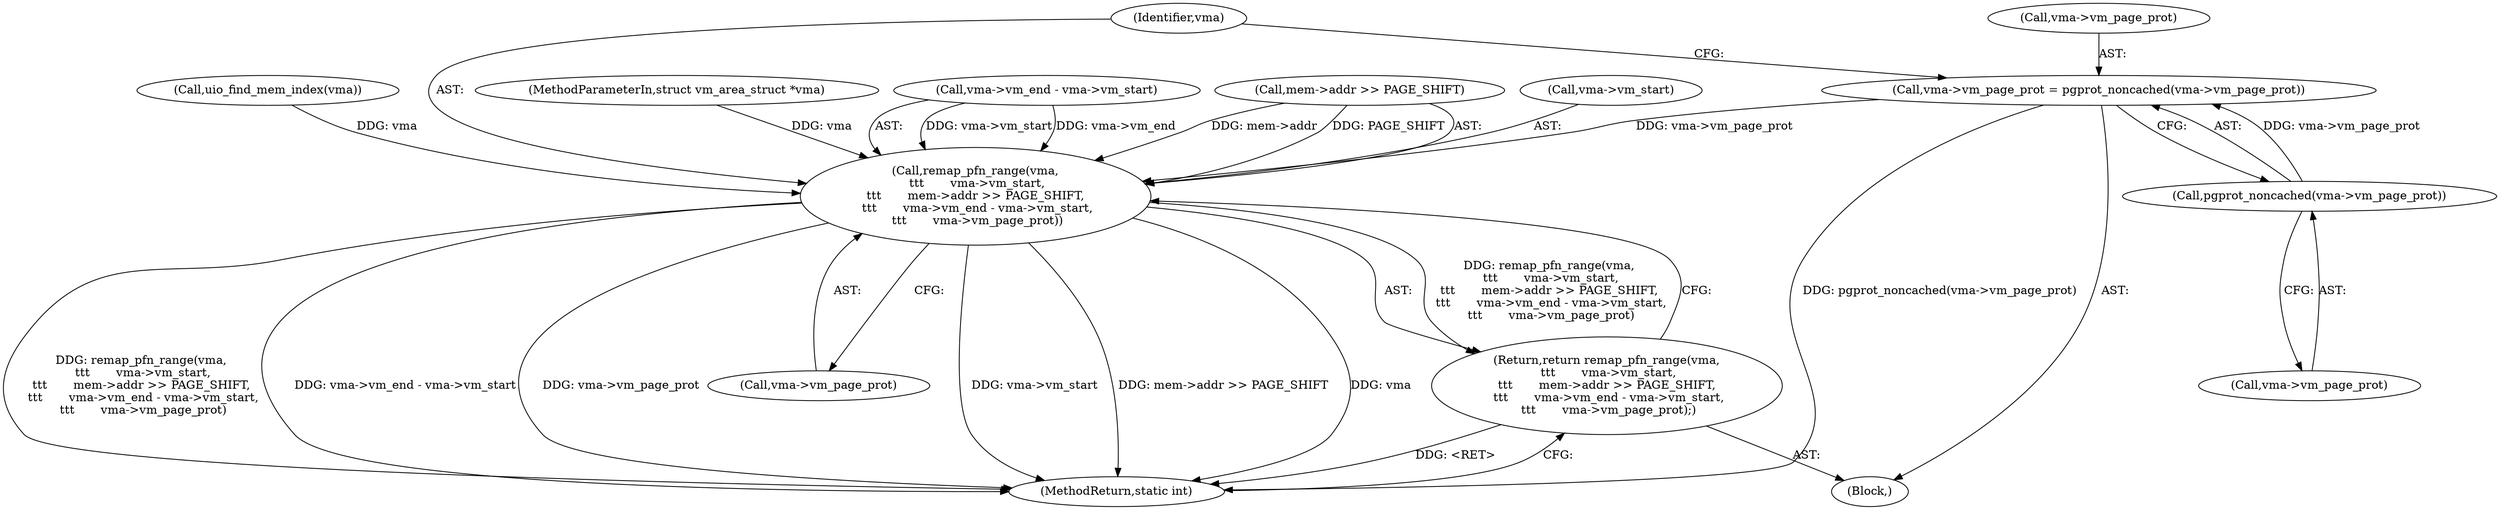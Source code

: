 digraph "0_linux_7314e613d5ff9f0934f7a0f74ed7973b903315d1@pointer" {
"1000153" [label="(Call,vma->vm_page_prot = pgprot_noncached(vma->vm_page_prot))"];
"1000157" [label="(Call,pgprot_noncached(vma->vm_page_prot))"];
"1000162" [label="(Call,remap_pfn_range(vma,\n \t\t\t       vma->vm_start,\n\t\t\t       mem->addr >> PAGE_SHIFT,\n \t\t\t       vma->vm_end - vma->vm_start,\n \t\t\t       vma->vm_page_prot))"];
"1000161" [label="(Return,return remap_pfn_range(vma,\n \t\t\t       vma->vm_start,\n\t\t\t       mem->addr >> PAGE_SHIFT,\n \t\t\t       vma->vm_end - vma->vm_start,\n \t\t\t       vma->vm_page_prot);)"];
"1000102" [label="(MethodParameterIn,struct vm_area_struct *vma)"];
"1000103" [label="(Block,)"];
"1000172" [label="(Call,vma->vm_end - vma->vm_start)"];
"1000162" [label="(Call,remap_pfn_range(vma,\n \t\t\t       vma->vm_start,\n\t\t\t       mem->addr >> PAGE_SHIFT,\n \t\t\t       vma->vm_end - vma->vm_start,\n \t\t\t       vma->vm_page_prot))"];
"1000164" [label="(Call,vma->vm_start)"];
"1000154" [label="(Call,vma->vm_page_prot)"];
"1000158" [label="(Call,vma->vm_page_prot)"];
"1000182" [label="(MethodReturn,static int)"];
"1000161" [label="(Return,return remap_pfn_range(vma,\n \t\t\t       vma->vm_start,\n\t\t\t       mem->addr >> PAGE_SHIFT,\n \t\t\t       vma->vm_end - vma->vm_start,\n \t\t\t       vma->vm_page_prot);)"];
"1000179" [label="(Call,vma->vm_page_prot)"];
"1000167" [label="(Call,mem->addr >> PAGE_SHIFT)"];
"1000163" [label="(Identifier,vma)"];
"1000157" [label="(Call,pgprot_noncached(vma->vm_page_prot))"];
"1000113" [label="(Call,uio_find_mem_index(vma))"];
"1000153" [label="(Call,vma->vm_page_prot = pgprot_noncached(vma->vm_page_prot))"];
"1000153" -> "1000103"  [label="AST: "];
"1000153" -> "1000157"  [label="CFG: "];
"1000154" -> "1000153"  [label="AST: "];
"1000157" -> "1000153"  [label="AST: "];
"1000163" -> "1000153"  [label="CFG: "];
"1000153" -> "1000182"  [label="DDG: pgprot_noncached(vma->vm_page_prot)"];
"1000157" -> "1000153"  [label="DDG: vma->vm_page_prot"];
"1000153" -> "1000162"  [label="DDG: vma->vm_page_prot"];
"1000157" -> "1000158"  [label="CFG: "];
"1000158" -> "1000157"  [label="AST: "];
"1000162" -> "1000161"  [label="AST: "];
"1000162" -> "1000179"  [label="CFG: "];
"1000163" -> "1000162"  [label="AST: "];
"1000164" -> "1000162"  [label="AST: "];
"1000167" -> "1000162"  [label="AST: "];
"1000172" -> "1000162"  [label="AST: "];
"1000179" -> "1000162"  [label="AST: "];
"1000161" -> "1000162"  [label="CFG: "];
"1000162" -> "1000182"  [label="DDG: vma->vm_end - vma->vm_start"];
"1000162" -> "1000182"  [label="DDG: vma->vm_page_prot"];
"1000162" -> "1000182"  [label="DDG: vma->vm_start"];
"1000162" -> "1000182"  [label="DDG: mem->addr >> PAGE_SHIFT"];
"1000162" -> "1000182"  [label="DDG: vma"];
"1000162" -> "1000182"  [label="DDG: remap_pfn_range(vma,\n \t\t\t       vma->vm_start,\n\t\t\t       mem->addr >> PAGE_SHIFT,\n \t\t\t       vma->vm_end - vma->vm_start,\n \t\t\t       vma->vm_page_prot)"];
"1000162" -> "1000161"  [label="DDG: remap_pfn_range(vma,\n \t\t\t       vma->vm_start,\n\t\t\t       mem->addr >> PAGE_SHIFT,\n \t\t\t       vma->vm_end - vma->vm_start,\n \t\t\t       vma->vm_page_prot)"];
"1000113" -> "1000162"  [label="DDG: vma"];
"1000102" -> "1000162"  [label="DDG: vma"];
"1000172" -> "1000162"  [label="DDG: vma->vm_start"];
"1000172" -> "1000162"  [label="DDG: vma->vm_end"];
"1000167" -> "1000162"  [label="DDG: mem->addr"];
"1000167" -> "1000162"  [label="DDG: PAGE_SHIFT"];
"1000161" -> "1000103"  [label="AST: "];
"1000182" -> "1000161"  [label="CFG: "];
"1000161" -> "1000182"  [label="DDG: <RET>"];
}
